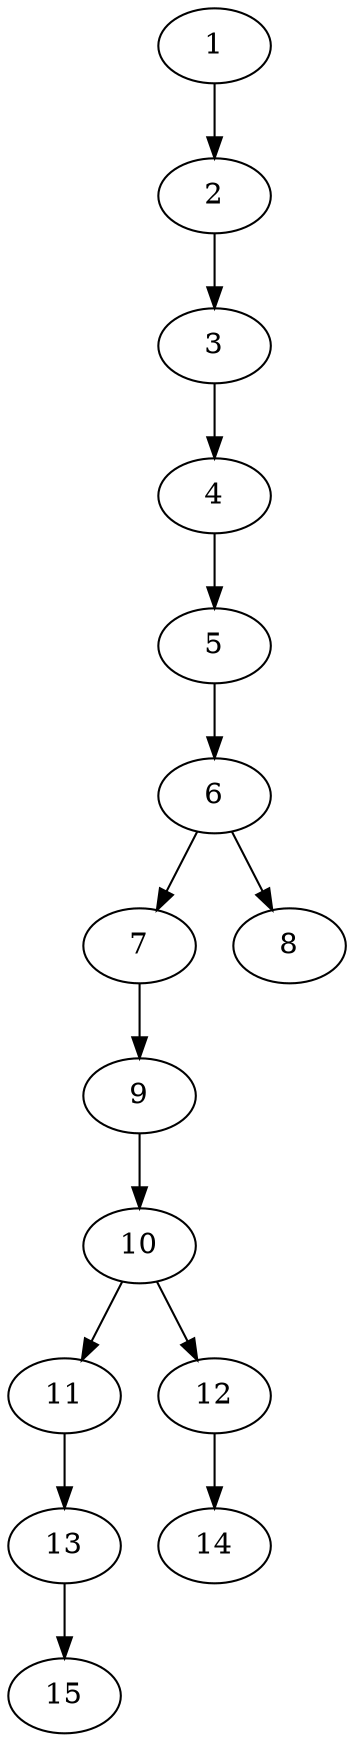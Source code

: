 // DAG automatically generated by daggen at Thu Oct  3 13:59:27 2019
// ./daggen --dot -n 15 --ccr 0.4 --fat 0.3 --regular 0.7 --density 0.5 --mindata 5242880 --maxdata 52428800 
digraph G {
  1 [size="61291520", alpha="0.09", expect_size="24516608"] 
  1 -> 2 [size ="24516608"]
  2 [size="85644800", alpha="0.06", expect_size="34257920"] 
  2 -> 3 [size ="34257920"]
  3 [size="14233600", alpha="0.00", expect_size="5693440"] 
  3 -> 4 [size ="5693440"]
  4 [size="82547200", alpha="0.02", expect_size="33018880"] 
  4 -> 5 [size ="33018880"]
  5 [size="29237760", alpha="0.12", expect_size="11695104"] 
  5 -> 6 [size ="11695104"]
  6 [size="104458240", alpha="0.04", expect_size="41783296"] 
  6 -> 7 [size ="41783296"]
  6 -> 8 [size ="41783296"]
  7 [size="120066560", alpha="0.08", expect_size="48026624"] 
  7 -> 9 [size ="48026624"]
  8 [size="129164800", alpha="0.10", expect_size="51665920"] 
  9 [size="62952960", alpha="0.19", expect_size="25181184"] 
  9 -> 10 [size ="25181184"]
  10 [size="101076480", alpha="0.18", expect_size="40430592"] 
  10 -> 11 [size ="40430592"]
  10 -> 12 [size ="40430592"]
  11 [size="81758720", alpha="0.17", expect_size="32703488"] 
  11 -> 13 [size ="32703488"]
  12 [size="18792960", alpha="0.10", expect_size="7517184"] 
  12 -> 14 [size ="7517184"]
  13 [size="55352320", alpha="0.02", expect_size="22140928"] 
  13 -> 15 [size ="22140928"]
  14 [size="55979520", alpha="0.17", expect_size="22391808"] 
  15 [size="70607360", alpha="0.02", expect_size="28242944"] 
}
